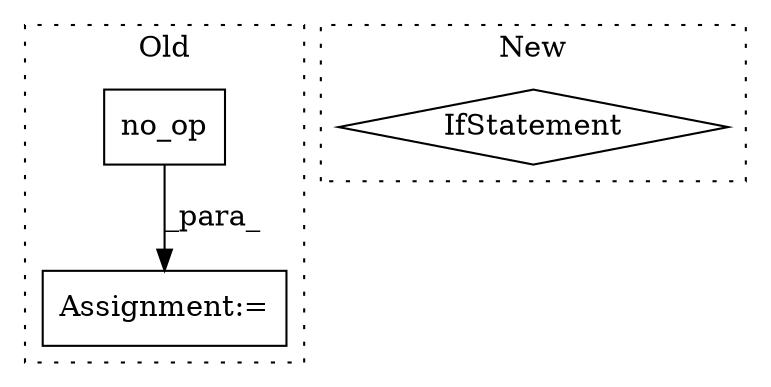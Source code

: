 digraph G {
subgraph cluster0 {
1 [label="no_op" a="32" s="4540,4556" l="6,1" shape="box"];
3 [label="Assignment:=" a="7" s="4528" l="1" shape="box"];
label = "Old";
style="dotted";
}
subgraph cluster1 {
2 [label="IfStatement" a="25" s="3263" l="45" shape="diamond"];
label = "New";
style="dotted";
}
1 -> 3 [label="_para_"];
}